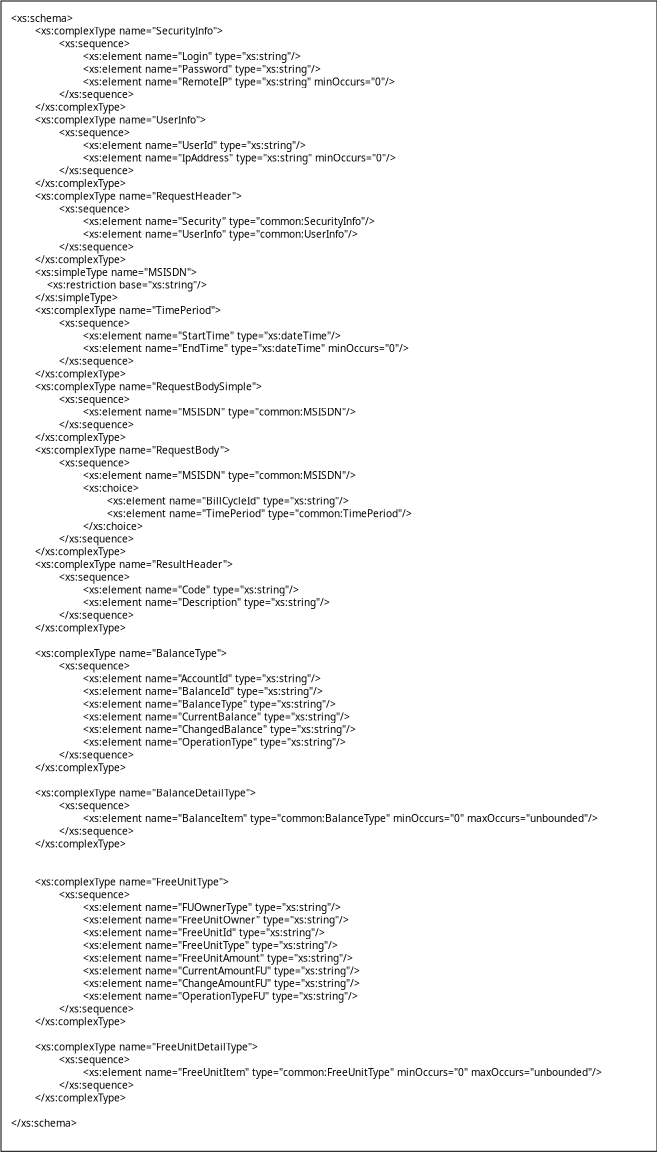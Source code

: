 <?xml version="1.0" encoding="UTF-8"?>
<dia:diagram xmlns:dia="http://www.lysator.liu.se/~alla/dia/">
  <dia:layer name="Background" visible="true" active="true">
    <dia:object type="Flowchart - Box" version="0" id="O0">
      <dia:attribute name="obj_pos">
        <dia:point val="1.609,-83.397"/>
      </dia:attribute>
      <dia:attribute name="obj_bb">
        <dia:rectangle val="1.609,-83.397;34.109,-25.883"/>
      </dia:attribute>
      <dia:attribute name="elem_corner">
        <dia:point val="1.609,-83.397"/>
      </dia:attribute>
      <dia:attribute name="elem_width">
        <dia:real val="32.5"/>
      </dia:attribute>
      <dia:attribute name="elem_height">
        <dia:real val="57.515"/>
      </dia:attribute>
      <dia:attribute name="border_width">
        <dia:real val="0"/>
      </dia:attribute>
      <dia:attribute name="show_background">
        <dia:boolean val="true"/>
      </dia:attribute>
      <dia:attribute name="padding">
        <dia:real val="0.5"/>
      </dia:attribute>
      <dia:attribute name="text">
        <dia:composite type="text">
          <dia:attribute name="string">
            <dia:string>#&lt;xs:schema&gt;
	&lt;xs:complexType name="SecurityInfo"&gt;
		&lt;xs:sequence&gt;
			&lt;xs:element name="Login" type="xs:string"/&gt;
			&lt;xs:element name="Password" type="xs:string"/&gt;
			&lt;xs:element name="RemoteIP" type="xs:string" minOccurs="0"/&gt;
		&lt;/xs:sequence&gt;
	&lt;/xs:complexType&gt;
	&lt;xs:complexType name="UserInfo"&gt;
		&lt;xs:sequence&gt;
			&lt;xs:element name="UserId" type="xs:string"/&gt;
			&lt;xs:element name="IpAddress" type="xs:string" minOccurs="0"/&gt;
		&lt;/xs:sequence&gt;
	&lt;/xs:complexType&gt;
	&lt;xs:complexType name="RequestHeader"&gt;
		&lt;xs:sequence&gt;
			&lt;xs:element name="Security" type="common:SecurityInfo"/&gt;
			&lt;xs:element name="UserInfo" type="common:UserInfo"/&gt;
		&lt;/xs:sequence&gt;
	&lt;/xs:complexType&gt;
	&lt;xs:simpleType name="MSISDN"&gt;
            &lt;xs:restriction base="xs:string"/&gt;
	&lt;/xs:simpleType&gt;
	&lt;xs:complexType name="TimePeriod"&gt;
		&lt;xs:sequence&gt;
			&lt;xs:element name="StartTime" type="xs:dateTime"/&gt;
			&lt;xs:element name="EndTime" type="xs:dateTime" minOccurs="0"/&gt;
		&lt;/xs:sequence&gt;
	&lt;/xs:complexType&gt;
	&lt;xs:complexType name="RequestBodySimple"&gt;
		&lt;xs:sequence&gt;
			&lt;xs:element name="MSISDN" type="common:MSISDN"/&gt;
		&lt;/xs:sequence&gt;
	&lt;/xs:complexType&gt;
	&lt;xs:complexType name="RequestBody"&gt;
		&lt;xs:sequence&gt;
			&lt;xs:element name="MSISDN" type="common:MSISDN"/&gt;
			&lt;xs:choice&gt;
				&lt;xs:element name="BillCycleId" type="xs:string"/&gt;
				&lt;xs:element name="TimePeriod" type="common:TimePeriod"/&gt;
			&lt;/xs:choice&gt;
		&lt;/xs:sequence&gt;
	&lt;/xs:complexType&gt;
	&lt;xs:complexType name="ResultHeader"&gt;
		&lt;xs:sequence&gt;
			&lt;xs:element name="Code" type="xs:string"/&gt;
			&lt;xs:element name="Description" type="xs:string"/&gt;
		&lt;/xs:sequence&gt;
	&lt;/xs:complexType&gt;

	&lt;xs:complexType name="BalanceType"&gt;
		&lt;xs:sequence&gt;
			&lt;xs:element name="AccountId" type="xs:string"/&gt;
			&lt;xs:element name="BalanceId" type="xs:string"/&gt;
			&lt;xs:element name="BalanceType" type="xs:string"/&gt;
			&lt;xs:element name="CurrentBalance" type="xs:string"/&gt;
			&lt;xs:element name="ChangedBalance" type="xs:string"/&gt;
			&lt;xs:element name="OperationType" type="xs:string"/&gt;			
		&lt;/xs:sequence&gt;
	&lt;/xs:complexType&gt;

	&lt;xs:complexType name="BalanceDetailType"&gt;
		&lt;xs:sequence&gt;
			&lt;xs:element name="BalanceItem" type="common:BalanceType" minOccurs="0" maxOccurs="unbounded"/&gt;
		&lt;/xs:sequence&gt;
	&lt;/xs:complexType&gt;


	&lt;xs:complexType name="FreeUnitType"&gt;
		&lt;xs:sequence&gt;
			&lt;xs:element name="FUOwnerType" type="xs:string"/&gt;
			&lt;xs:element name="FreeUnitOwner" type="xs:string"/&gt;
			&lt;xs:element name="FreeUnitId" type="xs:string"/&gt;
			&lt;xs:element name="FreeUnitType" type="xs:string"/&gt;
			&lt;xs:element name="FreeUnitAmount" type="xs:string"/&gt;
			&lt;xs:element name="CurrentAmountFU" type="xs:string"/&gt;
			&lt;xs:element name="ChangeAmountFU" type="xs:string"/&gt;
			&lt;xs:element name="OperationTypeFU" type="xs:string"/&gt;
		&lt;/xs:sequence&gt;
	&lt;/xs:complexType&gt;

	&lt;xs:complexType name="FreeUnitDetailType"&gt;
		&lt;xs:sequence&gt;
			&lt;xs:element name="FreeUnitItem" type="common:FreeUnitType" minOccurs="0" maxOccurs="unbounded"/&gt;			
		&lt;/xs:sequence&gt;
	&lt;/xs:complexType&gt;

&lt;/xs:schema&gt;
#</dia:string>
          </dia:attribute>
          <dia:attribute name="font">
            <dia:font family="sans" style="0" name="Helvetica"/>
          </dia:attribute>
          <dia:attribute name="height">
            <dia:real val="0.635"/>
          </dia:attribute>
          <dia:attribute name="pos">
            <dia:point val="2.109,-82.39"/>
          </dia:attribute>
          <dia:attribute name="color">
            <dia:color val="#000000"/>
          </dia:attribute>
          <dia:attribute name="alignment">
            <dia:enum val="0"/>
          </dia:attribute>
        </dia:composite>
      </dia:attribute>
    </dia:object>
  </dia:layer>
</dia:diagram>
